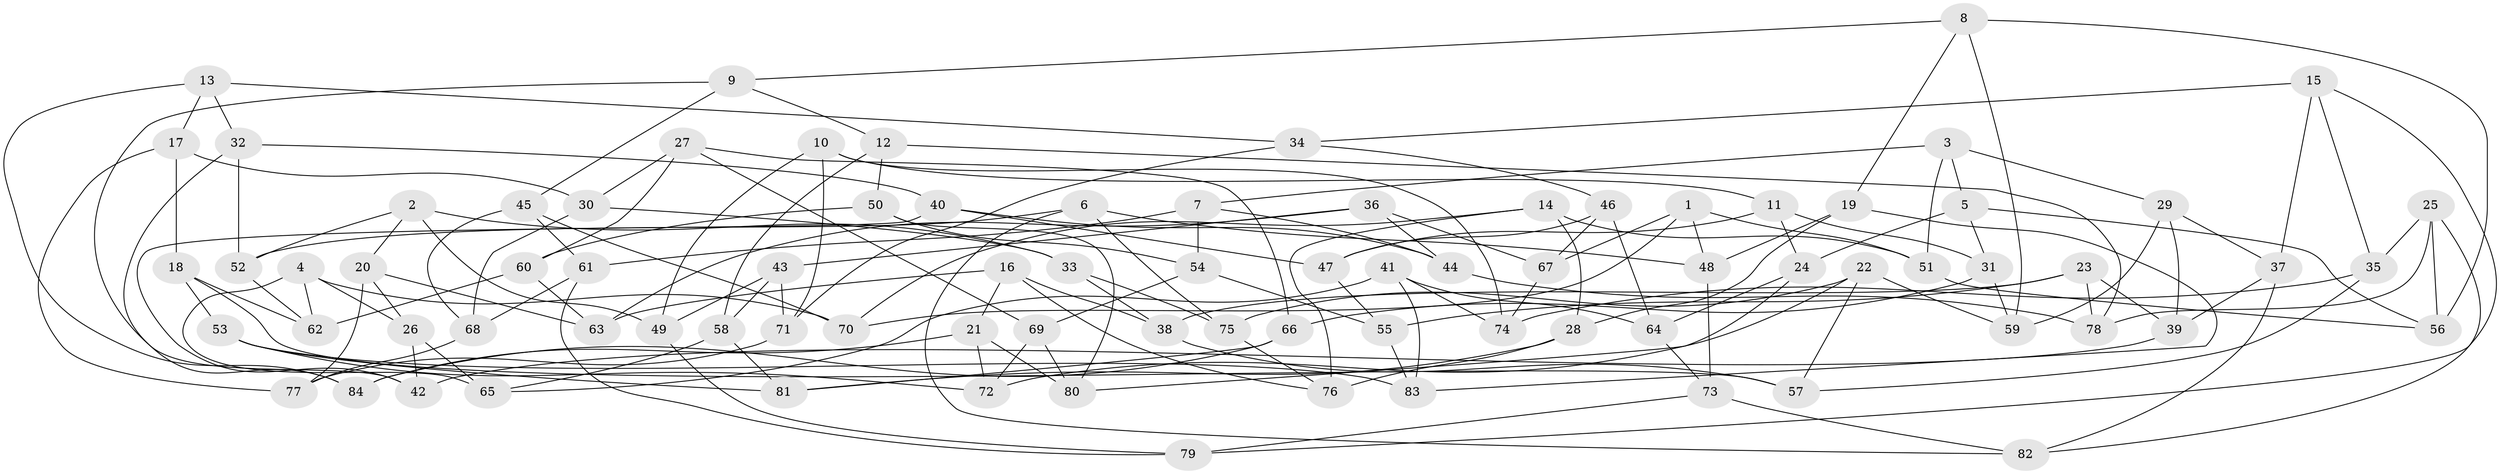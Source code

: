 // Generated by graph-tools (version 1.1) at 2025/16/03/09/25 04:16:18]
// undirected, 84 vertices, 168 edges
graph export_dot {
graph [start="1"]
  node [color=gray90,style=filled];
  1;
  2;
  3;
  4;
  5;
  6;
  7;
  8;
  9;
  10;
  11;
  12;
  13;
  14;
  15;
  16;
  17;
  18;
  19;
  20;
  21;
  22;
  23;
  24;
  25;
  26;
  27;
  28;
  29;
  30;
  31;
  32;
  33;
  34;
  35;
  36;
  37;
  38;
  39;
  40;
  41;
  42;
  43;
  44;
  45;
  46;
  47;
  48;
  49;
  50;
  51;
  52;
  53;
  54;
  55;
  56;
  57;
  58;
  59;
  60;
  61;
  62;
  63;
  64;
  65;
  66;
  67;
  68;
  69;
  70;
  71;
  72;
  73;
  74;
  75;
  76;
  77;
  78;
  79;
  80;
  81;
  82;
  83;
  84;
  1 -- 48;
  1 -- 67;
  1 -- 70;
  1 -- 51;
  2 -- 33;
  2 -- 52;
  2 -- 20;
  2 -- 49;
  3 -- 51;
  3 -- 7;
  3 -- 29;
  3 -- 5;
  4 -- 70;
  4 -- 65;
  4 -- 26;
  4 -- 62;
  5 -- 24;
  5 -- 56;
  5 -- 31;
  6 -- 82;
  6 -- 48;
  6 -- 52;
  6 -- 75;
  7 -- 54;
  7 -- 61;
  7 -- 44;
  8 -- 59;
  8 -- 56;
  8 -- 9;
  8 -- 19;
  9 -- 12;
  9 -- 45;
  9 -- 42;
  10 -- 49;
  10 -- 74;
  10 -- 11;
  10 -- 71;
  11 -- 47;
  11 -- 31;
  11 -- 24;
  12 -- 58;
  12 -- 78;
  12 -- 50;
  13 -- 84;
  13 -- 17;
  13 -- 32;
  13 -- 34;
  14 -- 28;
  14 -- 76;
  14 -- 51;
  14 -- 70;
  15 -- 79;
  15 -- 37;
  15 -- 35;
  15 -- 34;
  16 -- 63;
  16 -- 38;
  16 -- 21;
  16 -- 76;
  17 -- 18;
  17 -- 77;
  17 -- 30;
  18 -- 53;
  18 -- 62;
  18 -- 57;
  19 -- 83;
  19 -- 28;
  19 -- 48;
  20 -- 26;
  20 -- 77;
  20 -- 63;
  21 -- 84;
  21 -- 80;
  21 -- 72;
  22 -- 72;
  22 -- 57;
  22 -- 75;
  22 -- 59;
  23 -- 39;
  23 -- 38;
  23 -- 78;
  23 -- 55;
  24 -- 64;
  24 -- 80;
  25 -- 82;
  25 -- 56;
  25 -- 78;
  25 -- 35;
  26 -- 65;
  26 -- 42;
  27 -- 66;
  27 -- 60;
  27 -- 69;
  27 -- 30;
  28 -- 81;
  28 -- 76;
  29 -- 37;
  29 -- 59;
  29 -- 39;
  30 -- 68;
  30 -- 33;
  31 -- 59;
  31 -- 66;
  32 -- 84;
  32 -- 52;
  32 -- 40;
  33 -- 38;
  33 -- 75;
  34 -- 71;
  34 -- 46;
  35 -- 57;
  35 -- 74;
  36 -- 43;
  36 -- 63;
  36 -- 44;
  36 -- 67;
  37 -- 82;
  37 -- 39;
  38 -- 57;
  39 -- 42;
  40 -- 47;
  40 -- 42;
  40 -- 44;
  41 -- 64;
  41 -- 65;
  41 -- 83;
  41 -- 74;
  43 -- 49;
  43 -- 58;
  43 -- 71;
  44 -- 78;
  45 -- 61;
  45 -- 68;
  45 -- 70;
  46 -- 67;
  46 -- 64;
  46 -- 47;
  47 -- 55;
  48 -- 73;
  49 -- 79;
  50 -- 54;
  50 -- 60;
  50 -- 80;
  51 -- 56;
  52 -- 62;
  53 -- 81;
  53 -- 83;
  53 -- 72;
  54 -- 69;
  54 -- 55;
  55 -- 83;
  58 -- 65;
  58 -- 81;
  60 -- 62;
  60 -- 63;
  61 -- 79;
  61 -- 68;
  64 -- 73;
  66 -- 84;
  66 -- 81;
  67 -- 74;
  68 -- 77;
  69 -- 80;
  69 -- 72;
  71 -- 77;
  73 -- 82;
  73 -- 79;
  75 -- 76;
}
